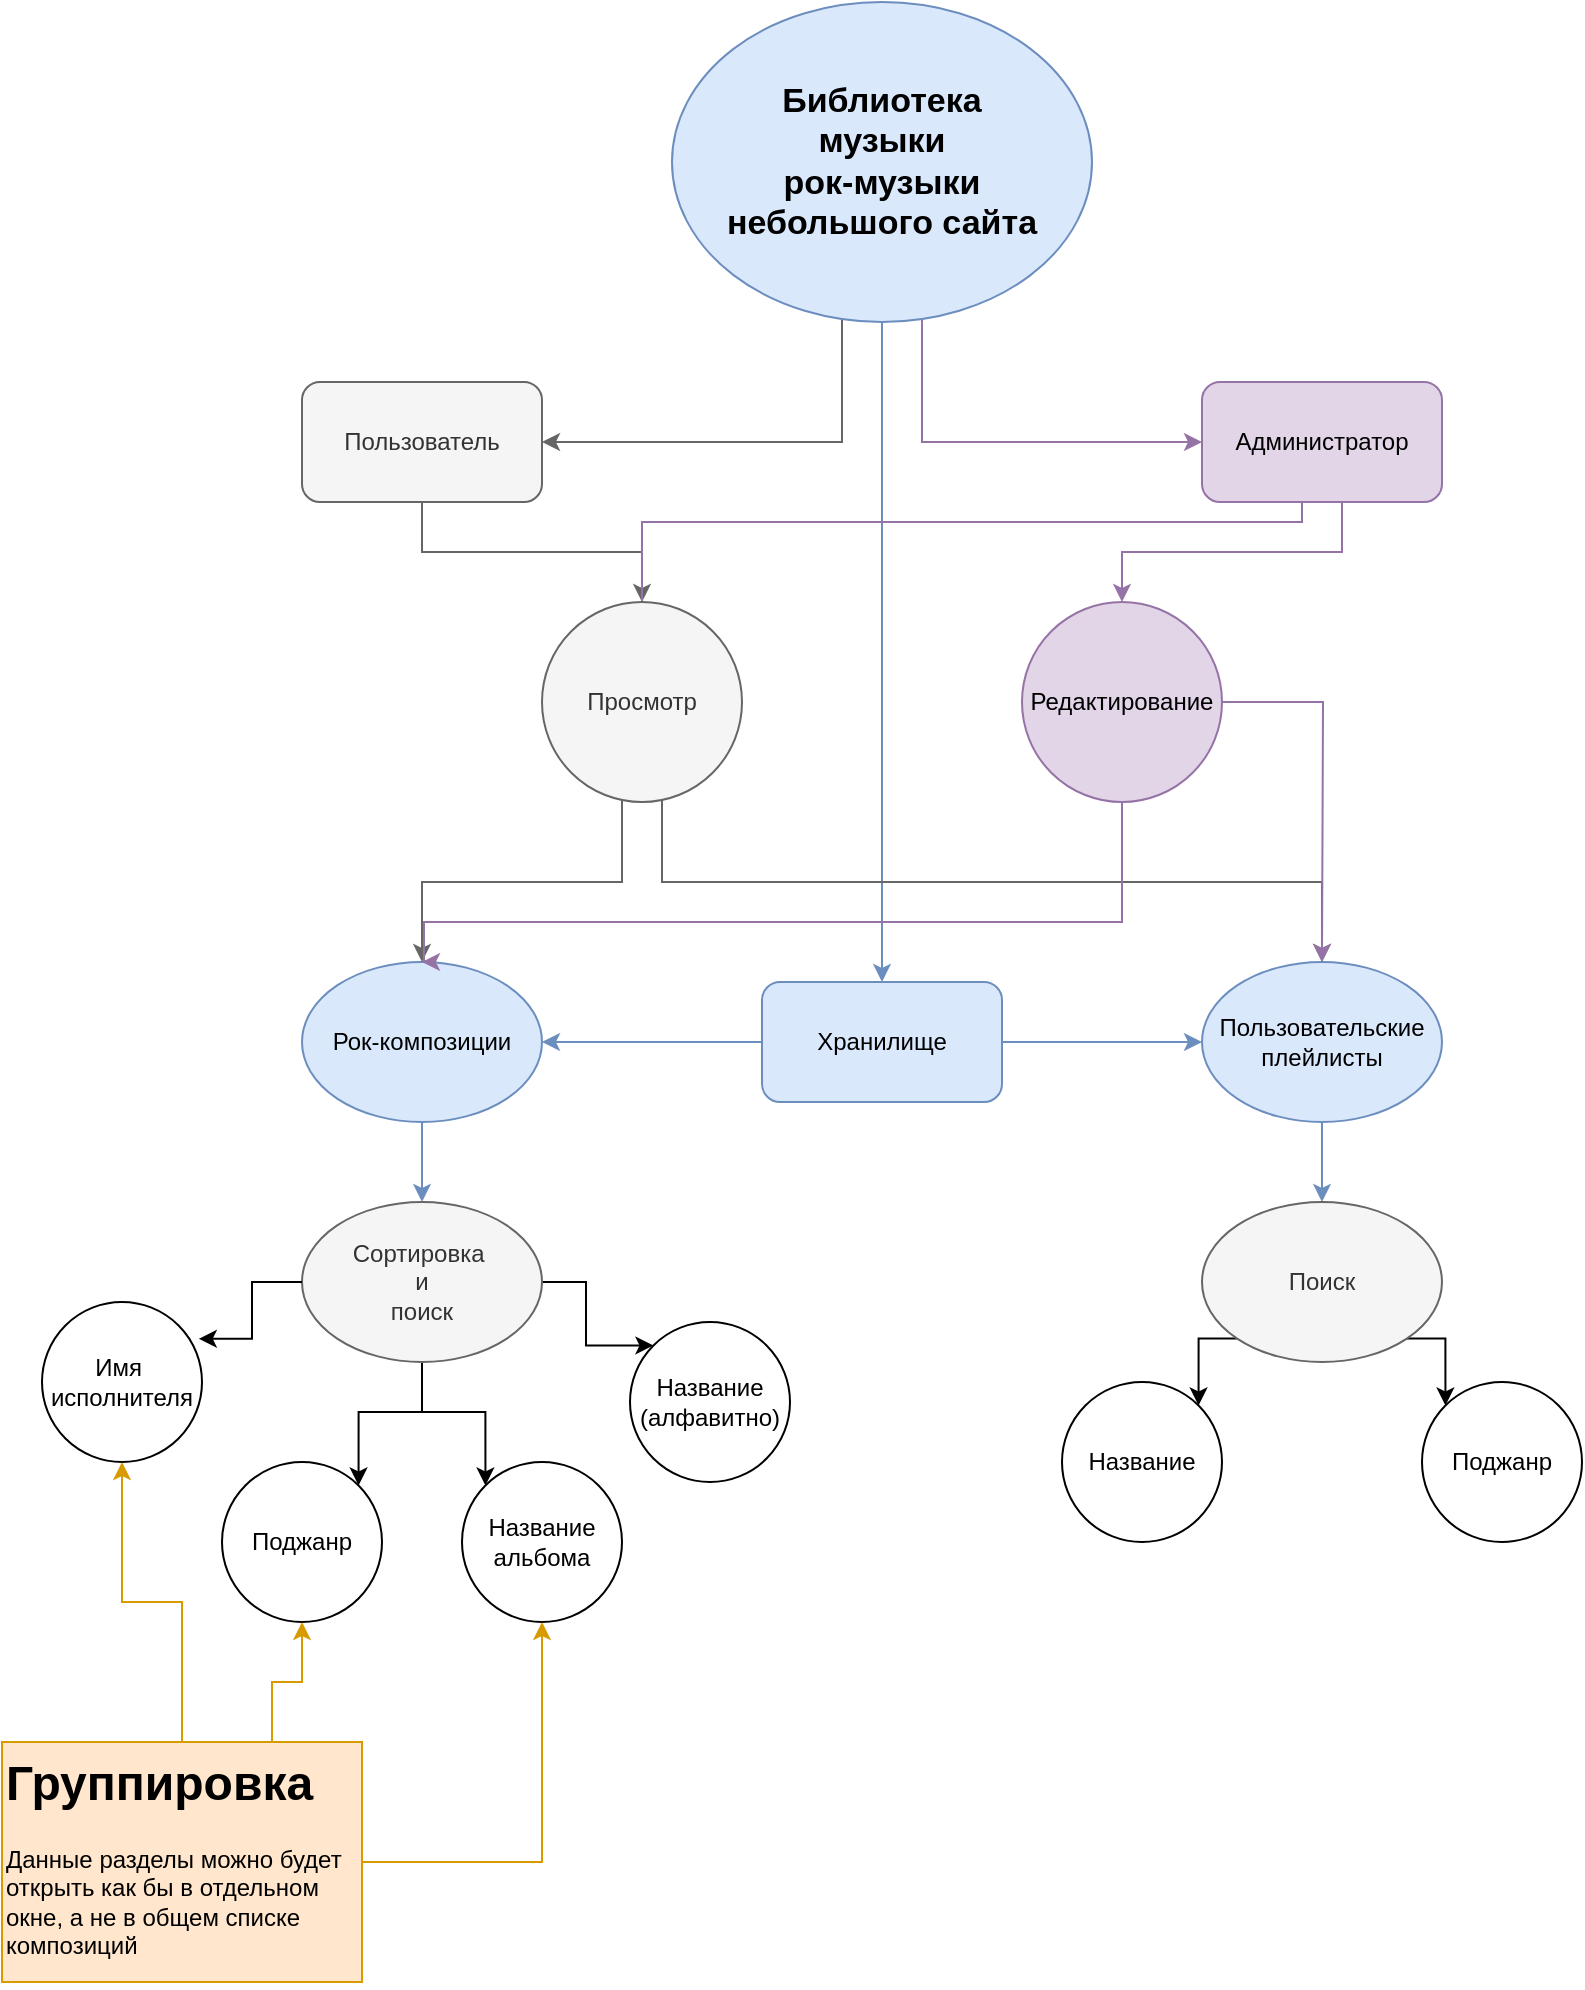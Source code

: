 <mxfile version="24.7.10">
  <diagram name="Страница — 1" id="QBu3HS0jTqn3dDy2S9eS">
    <mxGraphModel dx="1050" dy="1699" grid="1" gridSize="10" guides="1" tooltips="1" connect="1" arrows="1" fold="1" page="1" pageScale="1" pageWidth="827" pageHeight="1169" math="0" shadow="0">
      <root>
        <mxCell id="0" />
        <mxCell id="1" parent="0" />
        <mxCell id="Gj5WWWeuL491heqhPenn-37" style="edgeStyle=orthogonalEdgeStyle;rounded=0;orthogonalLoop=1;jettySize=auto;html=1;entryX=1;entryY=0.5;entryDx=0;entryDy=0;fillColor=#f5f5f5;strokeColor=#666666;" edge="1" parent="1" source="Gj5WWWeuL491heqhPenn-1" target="Gj5WWWeuL491heqhPenn-31">
          <mxGeometry relative="1" as="geometry">
            <Array as="points">
              <mxPoint x="440" y="-170" />
            </Array>
          </mxGeometry>
        </mxCell>
        <mxCell id="Gj5WWWeuL491heqhPenn-38" style="edgeStyle=orthogonalEdgeStyle;rounded=0;orthogonalLoop=1;jettySize=auto;html=1;entryX=0;entryY=0.5;entryDx=0;entryDy=0;fillColor=#e1d5e7;strokeColor=#9673a6;" edge="1" parent="1" source="Gj5WWWeuL491heqhPenn-1" target="Gj5WWWeuL491heqhPenn-33">
          <mxGeometry relative="1" as="geometry">
            <Array as="points">
              <mxPoint x="480" y="-170" />
            </Array>
          </mxGeometry>
        </mxCell>
        <mxCell id="Gj5WWWeuL491heqhPenn-43" style="edgeStyle=orthogonalEdgeStyle;rounded=0;orthogonalLoop=1;jettySize=auto;html=1;entryX=0.5;entryY=0;entryDx=0;entryDy=0;fillColor=#dae8fc;strokeColor=#6c8ebf;" edge="1" parent="1" source="Gj5WWWeuL491heqhPenn-1" target="Gj5WWWeuL491heqhPenn-42">
          <mxGeometry relative="1" as="geometry" />
        </mxCell>
        <mxCell id="Gj5WWWeuL491heqhPenn-1" value="&lt;font style=&quot;font-size: 17px;&quot;&gt;&lt;b style=&quot;&quot;&gt;Библиотека&lt;/b&gt;&lt;/font&gt;&lt;div style=&quot;font-size: 17px;&quot;&gt;&lt;font style=&quot;font-size: 17px;&quot;&gt;&lt;b&gt;&lt;span style=&quot;background-color: initial;&quot;&gt;музыки&lt;/span&gt;&lt;br&gt;&lt;/b&gt;&lt;/font&gt;&lt;/div&gt;&lt;div style=&quot;font-size: 17px;&quot;&gt;&lt;span style=&quot;background-color: initial;&quot;&gt;&lt;font style=&quot;font-size: 17px;&quot;&gt;&lt;b&gt;рок-музыки&lt;/b&gt;&lt;/font&gt;&lt;/span&gt;&lt;/div&gt;&lt;div style=&quot;font-size: 17px;&quot;&gt;&lt;span style=&quot;background-color: initial;&quot;&gt;&lt;font style=&quot;font-size: 17px;&quot;&gt;&lt;b style=&quot;&quot;&gt;небольшого сайта&lt;/b&gt;&lt;/font&gt;&lt;/span&gt;&lt;/div&gt;" style="ellipse;whiteSpace=wrap;html=1;fillColor=#dae8fc;strokeColor=#6c8ebf;" vertex="1" parent="1">
          <mxGeometry x="355" y="-390" width="210" height="160" as="geometry" />
        </mxCell>
        <mxCell id="Gj5WWWeuL491heqhPenn-11" style="edgeStyle=orthogonalEdgeStyle;rounded=0;orthogonalLoop=1;jettySize=auto;html=1;entryX=0;entryY=0;entryDx=0;entryDy=0;" edge="1" parent="1" source="Gj5WWWeuL491heqhPenn-2" target="Gj5WWWeuL491heqhPenn-7">
          <mxGeometry relative="1" as="geometry" />
        </mxCell>
        <mxCell id="Gj5WWWeuL491heqhPenn-12" style="edgeStyle=orthogonalEdgeStyle;rounded=0;orthogonalLoop=1;jettySize=auto;html=1;entryX=0;entryY=0;entryDx=0;entryDy=0;" edge="1" parent="1" source="Gj5WWWeuL491heqhPenn-2" target="Gj5WWWeuL491heqhPenn-6">
          <mxGeometry relative="1" as="geometry" />
        </mxCell>
        <mxCell id="Gj5WWWeuL491heqhPenn-13" style="edgeStyle=orthogonalEdgeStyle;rounded=0;orthogonalLoop=1;jettySize=auto;html=1;entryX=1;entryY=0;entryDx=0;entryDy=0;" edge="1" parent="1" source="Gj5WWWeuL491heqhPenn-2" target="Gj5WWWeuL491heqhPenn-5">
          <mxGeometry relative="1" as="geometry" />
        </mxCell>
        <mxCell id="Gj5WWWeuL491heqhPenn-2" value="Сортировка&amp;nbsp;&lt;div&gt;и&lt;/div&gt;&lt;div&gt;поиск&lt;/div&gt;" style="ellipse;whiteSpace=wrap;html=1;fillColor=#f5f5f5;fontColor=#333333;strokeColor=#666666;" vertex="1" parent="1">
          <mxGeometry x="170" y="210" width="120" height="80" as="geometry" />
        </mxCell>
        <mxCell id="Gj5WWWeuL491heqhPenn-26" style="edgeStyle=orthogonalEdgeStyle;rounded=0;orthogonalLoop=1;jettySize=auto;html=1;entryX=0.5;entryY=0;entryDx=0;entryDy=0;fillColor=#dae8fc;strokeColor=#6c8ebf;" edge="1" parent="1" source="Gj5WWWeuL491heqhPenn-3" target="Gj5WWWeuL491heqhPenn-25">
          <mxGeometry relative="1" as="geometry" />
        </mxCell>
        <mxCell id="Gj5WWWeuL491heqhPenn-3" value="Пользовательские&lt;div&gt;плейлисты&lt;/div&gt;" style="ellipse;whiteSpace=wrap;html=1;fillColor=#dae8fc;strokeColor=#6c8ebf;" vertex="1" parent="1">
          <mxGeometry x="620" y="90" width="120" height="80" as="geometry" />
        </mxCell>
        <mxCell id="Gj5WWWeuL491heqhPenn-4" value="Имя&amp;nbsp;&lt;div&gt;исполнителя&lt;/div&gt;" style="ellipse;whiteSpace=wrap;html=1;aspect=fixed;" vertex="1" parent="1">
          <mxGeometry x="40" y="260" width="80" height="80" as="geometry" />
        </mxCell>
        <mxCell id="Gj5WWWeuL491heqhPenn-5" value="Поджанр" style="ellipse;whiteSpace=wrap;html=1;aspect=fixed;" vertex="1" parent="1">
          <mxGeometry x="130" y="340" width="80" height="80" as="geometry" />
        </mxCell>
        <mxCell id="Gj5WWWeuL491heqhPenn-6" value="Название&lt;div&gt;альбома&lt;/div&gt;" style="ellipse;whiteSpace=wrap;html=1;aspect=fixed;" vertex="1" parent="1">
          <mxGeometry x="250" y="340" width="80" height="80" as="geometry" />
        </mxCell>
        <mxCell id="Gj5WWWeuL491heqhPenn-7" value="Название&lt;div&gt;(алфавитно)&lt;/div&gt;" style="ellipse;whiteSpace=wrap;html=1;aspect=fixed;" vertex="1" parent="1">
          <mxGeometry x="334" y="270" width="80" height="80" as="geometry" />
        </mxCell>
        <mxCell id="Gj5WWWeuL491heqhPenn-8" style="edgeStyle=orthogonalEdgeStyle;rounded=0;orthogonalLoop=1;jettySize=auto;html=1;entryX=0.98;entryY=0.23;entryDx=0;entryDy=0;entryPerimeter=0;" edge="1" parent="1" source="Gj5WWWeuL491heqhPenn-2" target="Gj5WWWeuL491heqhPenn-4">
          <mxGeometry relative="1" as="geometry" />
        </mxCell>
        <mxCell id="Gj5WWWeuL491heqhPenn-16" style="edgeStyle=orthogonalEdgeStyle;rounded=0;orthogonalLoop=1;jettySize=auto;html=1;entryX=0.5;entryY=0;entryDx=0;entryDy=0;fillColor=#dae8fc;strokeColor=#6c8ebf;" edge="1" parent="1" source="Gj5WWWeuL491heqhPenn-15" target="Gj5WWWeuL491heqhPenn-2">
          <mxGeometry relative="1" as="geometry" />
        </mxCell>
        <mxCell id="Gj5WWWeuL491heqhPenn-15" value="Рок-композиции" style="ellipse;whiteSpace=wrap;html=1;fillColor=#dae8fc;strokeColor=#6c8ebf;" vertex="1" parent="1">
          <mxGeometry x="170" y="90" width="120" height="80" as="geometry" />
        </mxCell>
        <mxCell id="Gj5WWWeuL491heqhPenn-20" style="edgeStyle=orthogonalEdgeStyle;rounded=0;orthogonalLoop=1;jettySize=auto;html=1;entryX=0.5;entryY=1;entryDx=0;entryDy=0;fillColor=#ffe6cc;strokeColor=#d79b00;" edge="1" parent="1" source="Gj5WWWeuL491heqhPenn-19" target="Gj5WWWeuL491heqhPenn-4">
          <mxGeometry relative="1" as="geometry" />
        </mxCell>
        <mxCell id="Gj5WWWeuL491heqhPenn-21" style="edgeStyle=orthogonalEdgeStyle;rounded=0;orthogonalLoop=1;jettySize=auto;html=1;entryX=0.5;entryY=1;entryDx=0;entryDy=0;fillColor=#ffe6cc;strokeColor=#d79b00;" edge="1" parent="1" source="Gj5WWWeuL491heqhPenn-19" target="Gj5WWWeuL491heqhPenn-6">
          <mxGeometry relative="1" as="geometry" />
        </mxCell>
        <mxCell id="Gj5WWWeuL491heqhPenn-22" style="edgeStyle=orthogonalEdgeStyle;rounded=0;orthogonalLoop=1;jettySize=auto;html=1;exitX=0.75;exitY=0;exitDx=0;exitDy=0;entryX=0.5;entryY=1;entryDx=0;entryDy=0;fillColor=#ffe6cc;strokeColor=#d79b00;" edge="1" parent="1" source="Gj5WWWeuL491heqhPenn-19" target="Gj5WWWeuL491heqhPenn-5">
          <mxGeometry relative="1" as="geometry" />
        </mxCell>
        <mxCell id="Gj5WWWeuL491heqhPenn-19" value="&lt;h1 style=&quot;margin-top: 0px;&quot;&gt;Группировка&lt;/h1&gt;&lt;p&gt;Данные разделы можно будет открыть как бы в отдельном окне, а не в общем списке композиций&lt;/p&gt;" style="text;html=1;whiteSpace=wrap;overflow=hidden;rounded=0;fillColor=#ffe6cc;strokeColor=#d79b00;" vertex="1" parent="1">
          <mxGeometry x="20" y="480" width="180" height="120" as="geometry" />
        </mxCell>
        <mxCell id="Gj5WWWeuL491heqhPenn-29" style="edgeStyle=orthogonalEdgeStyle;rounded=0;orthogonalLoop=1;jettySize=auto;html=1;exitX=0;exitY=1;exitDx=0;exitDy=0;entryX=1;entryY=0;entryDx=0;entryDy=0;" edge="1" parent="1" source="Gj5WWWeuL491heqhPenn-25" target="Gj5WWWeuL491heqhPenn-27">
          <mxGeometry relative="1" as="geometry" />
        </mxCell>
        <mxCell id="Gj5WWWeuL491heqhPenn-30" style="edgeStyle=orthogonalEdgeStyle;rounded=0;orthogonalLoop=1;jettySize=auto;html=1;exitX=1;exitY=1;exitDx=0;exitDy=0;entryX=0;entryY=0;entryDx=0;entryDy=0;" edge="1" parent="1" source="Gj5WWWeuL491heqhPenn-25" target="Gj5WWWeuL491heqhPenn-28">
          <mxGeometry relative="1" as="geometry" />
        </mxCell>
        <mxCell id="Gj5WWWeuL491heqhPenn-25" value="Поиск" style="ellipse;whiteSpace=wrap;html=1;fillColor=#f5f5f5;fontColor=#333333;strokeColor=#666666;" vertex="1" parent="1">
          <mxGeometry x="620" y="210" width="120" height="80" as="geometry" />
        </mxCell>
        <mxCell id="Gj5WWWeuL491heqhPenn-27" value="Название" style="ellipse;whiteSpace=wrap;html=1;aspect=fixed;" vertex="1" parent="1">
          <mxGeometry x="550" y="300" width="80" height="80" as="geometry" />
        </mxCell>
        <mxCell id="Gj5WWWeuL491heqhPenn-28" value="Поджанр" style="ellipse;whiteSpace=wrap;html=1;aspect=fixed;" vertex="1" parent="1">
          <mxGeometry x="730" y="300" width="80" height="80" as="geometry" />
        </mxCell>
        <mxCell id="Gj5WWWeuL491heqhPenn-39" style="edgeStyle=orthogonalEdgeStyle;rounded=0;orthogonalLoop=1;jettySize=auto;html=1;fillColor=#f5f5f5;strokeColor=#666666;" edge="1" parent="1" source="Gj5WWWeuL491heqhPenn-31" target="Gj5WWWeuL491heqhPenn-34">
          <mxGeometry relative="1" as="geometry" />
        </mxCell>
        <mxCell id="Gj5WWWeuL491heqhPenn-31" value="Пользователь" style="rounded=1;whiteSpace=wrap;html=1;fillColor=#f5f5f5;fontColor=#333333;strokeColor=#666666;" vertex="1" parent="1">
          <mxGeometry x="170" y="-200" width="120" height="60" as="geometry" />
        </mxCell>
        <mxCell id="Gj5WWWeuL491heqhPenn-46" style="edgeStyle=orthogonalEdgeStyle;rounded=0;orthogonalLoop=1;jettySize=auto;html=1;entryX=0.5;entryY=0;entryDx=0;entryDy=0;fillColor=#e1d5e7;strokeColor=#9673a6;" edge="1" parent="1" source="Gj5WWWeuL491heqhPenn-33" target="Gj5WWWeuL491heqhPenn-35">
          <mxGeometry relative="1" as="geometry">
            <Array as="points">
              <mxPoint x="690" y="-115" />
              <mxPoint x="580" y="-115" />
            </Array>
          </mxGeometry>
        </mxCell>
        <mxCell id="Gj5WWWeuL491heqhPenn-47" style="edgeStyle=orthogonalEdgeStyle;rounded=0;orthogonalLoop=1;jettySize=auto;html=1;entryX=1;entryY=0;entryDx=0;entryDy=0;fillColor=#e1d5e7;strokeColor=#9673a6;" edge="1" parent="1" source="Gj5WWWeuL491heqhPenn-33" target="Gj5WWWeuL491heqhPenn-34">
          <mxGeometry relative="1" as="geometry">
            <Array as="points">
              <mxPoint x="670" y="-130" />
              <mxPoint x="340" y="-130" />
              <mxPoint x="340" y="-75" />
            </Array>
          </mxGeometry>
        </mxCell>
        <mxCell id="Gj5WWWeuL491heqhPenn-33" value="Администратор" style="rounded=1;whiteSpace=wrap;html=1;fillColor=#e1d5e7;strokeColor=#9673a6;" vertex="1" parent="1">
          <mxGeometry x="620" y="-200" width="120" height="60" as="geometry" />
        </mxCell>
        <mxCell id="Gj5WWWeuL491heqhPenn-40" style="edgeStyle=orthogonalEdgeStyle;rounded=0;orthogonalLoop=1;jettySize=auto;html=1;entryX=0.5;entryY=0;entryDx=0;entryDy=0;fillColor=#f5f5f5;strokeColor=#666666;" edge="1" parent="1" source="Gj5WWWeuL491heqhPenn-34" target="Gj5WWWeuL491heqhPenn-15">
          <mxGeometry relative="1" as="geometry">
            <Array as="points">
              <mxPoint x="330" y="50" />
              <mxPoint x="230" y="50" />
            </Array>
          </mxGeometry>
        </mxCell>
        <mxCell id="Gj5WWWeuL491heqhPenn-41" style="edgeStyle=orthogonalEdgeStyle;rounded=0;orthogonalLoop=1;jettySize=auto;html=1;entryX=0.5;entryY=0;entryDx=0;entryDy=0;fillColor=#f5f5f5;strokeColor=#666666;" edge="1" parent="1" source="Gj5WWWeuL491heqhPenn-34" target="Gj5WWWeuL491heqhPenn-3">
          <mxGeometry relative="1" as="geometry">
            <Array as="points">
              <mxPoint x="350" y="50" />
              <mxPoint x="680" y="50" />
            </Array>
          </mxGeometry>
        </mxCell>
        <mxCell id="Gj5WWWeuL491heqhPenn-34" value="Просмотр" style="ellipse;whiteSpace=wrap;html=1;aspect=fixed;fillColor=#f5f5f5;fontColor=#333333;strokeColor=#666666;" vertex="1" parent="1">
          <mxGeometry x="290" y="-90" width="100" height="100" as="geometry" />
        </mxCell>
        <mxCell id="Gj5WWWeuL491heqhPenn-48" style="edgeStyle=orthogonalEdgeStyle;rounded=0;orthogonalLoop=1;jettySize=auto;html=1;fillColor=#e1d5e7;strokeColor=#9673a6;" edge="1" parent="1" source="Gj5WWWeuL491heqhPenn-35">
          <mxGeometry relative="1" as="geometry">
            <mxPoint x="680" y="90" as="targetPoint" />
          </mxGeometry>
        </mxCell>
        <mxCell id="Gj5WWWeuL491heqhPenn-49" style="edgeStyle=orthogonalEdgeStyle;rounded=0;orthogonalLoop=1;jettySize=auto;html=1;fillColor=#e1d5e7;strokeColor=#9673a6;" edge="1" parent="1" source="Gj5WWWeuL491heqhPenn-35">
          <mxGeometry relative="1" as="geometry">
            <mxPoint x="230" y="90" as="targetPoint" />
            <Array as="points">
              <mxPoint x="580" y="70" />
              <mxPoint x="231" y="70" />
            </Array>
          </mxGeometry>
        </mxCell>
        <mxCell id="Gj5WWWeuL491heqhPenn-35" value="Редакти&lt;span style=&quot;background-color: initial;&quot;&gt;рование&lt;/span&gt;" style="ellipse;whiteSpace=wrap;html=1;aspect=fixed;fillColor=#e1d5e7;strokeColor=#9673a6;" vertex="1" parent="1">
          <mxGeometry x="530" y="-90" width="100" height="100" as="geometry" />
        </mxCell>
        <mxCell id="Gj5WWWeuL491heqhPenn-44" style="edgeStyle=orthogonalEdgeStyle;rounded=0;orthogonalLoop=1;jettySize=auto;html=1;entryX=1;entryY=0.5;entryDx=0;entryDy=0;fillColor=#dae8fc;strokeColor=#6c8ebf;" edge="1" parent="1" source="Gj5WWWeuL491heqhPenn-42" target="Gj5WWWeuL491heqhPenn-15">
          <mxGeometry relative="1" as="geometry" />
        </mxCell>
        <mxCell id="Gj5WWWeuL491heqhPenn-45" style="edgeStyle=orthogonalEdgeStyle;rounded=0;orthogonalLoop=1;jettySize=auto;html=1;entryX=0;entryY=0.5;entryDx=0;entryDy=0;fillColor=#dae8fc;strokeColor=#6c8ebf;" edge="1" parent="1" source="Gj5WWWeuL491heqhPenn-42" target="Gj5WWWeuL491heqhPenn-3">
          <mxGeometry relative="1" as="geometry" />
        </mxCell>
        <mxCell id="Gj5WWWeuL491heqhPenn-42" value="Хранилище" style="rounded=1;whiteSpace=wrap;html=1;fillColor=#dae8fc;strokeColor=#6c8ebf;" vertex="1" parent="1">
          <mxGeometry x="400" y="100" width="120" height="60" as="geometry" />
        </mxCell>
      </root>
    </mxGraphModel>
  </diagram>
</mxfile>
